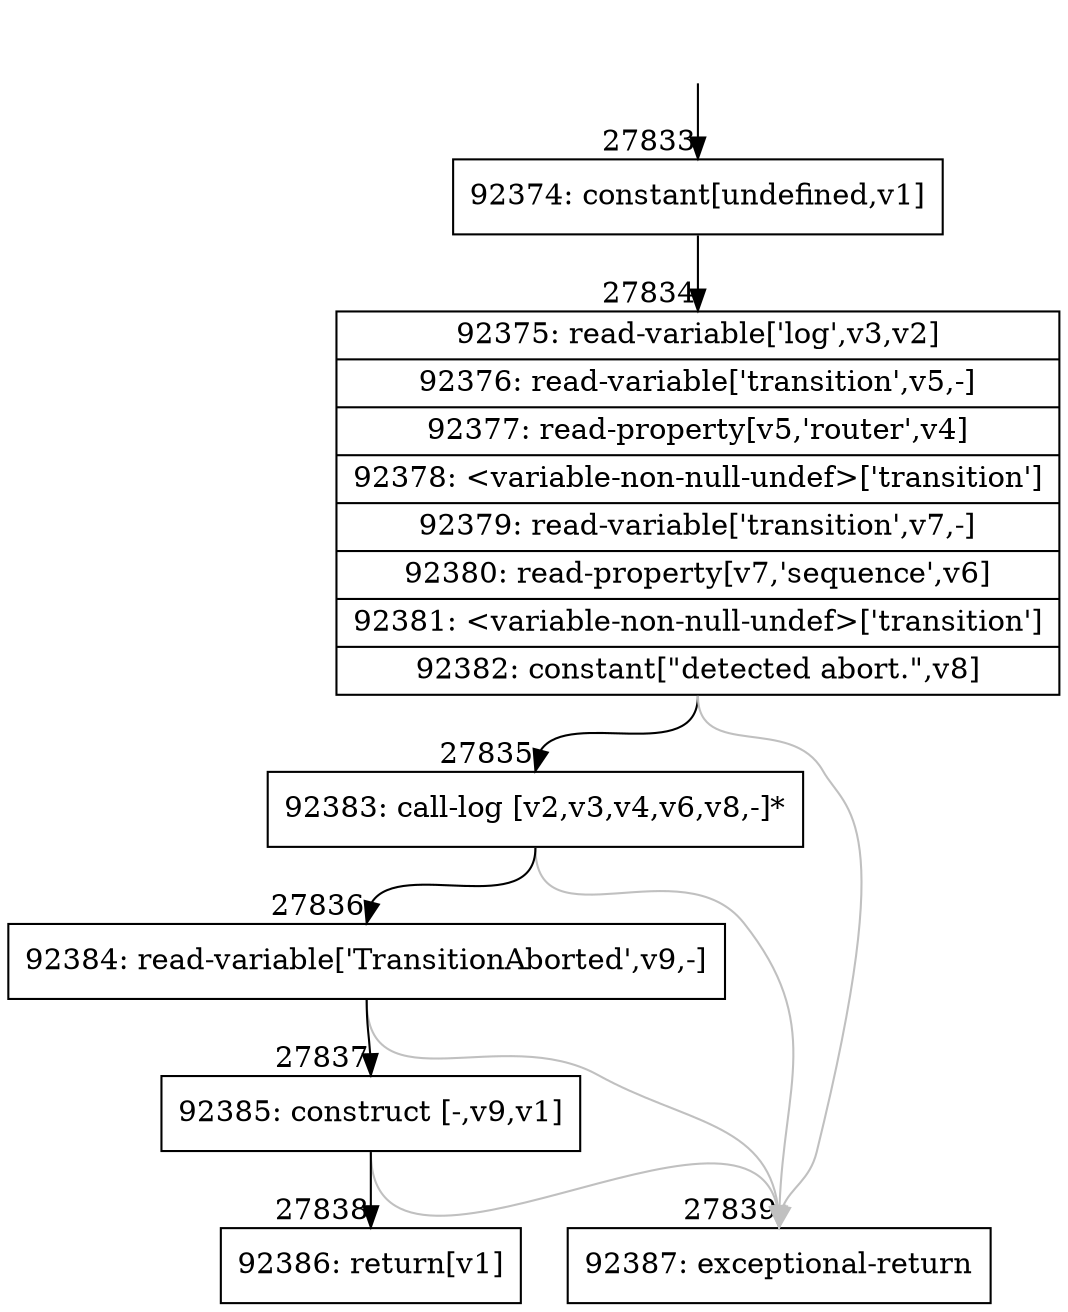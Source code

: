 digraph {
rankdir="TD"
BB_entry2432[shape=none,label=""];
BB_entry2432 -> BB27833 [tailport=s, headport=n, headlabel="    27833"]
BB27833 [shape=record label="{92374: constant[undefined,v1]}" ] 
BB27833 -> BB27834 [tailport=s, headport=n, headlabel="      27834"]
BB27834 [shape=record label="{92375: read-variable['log',v3,v2]|92376: read-variable['transition',v5,-]|92377: read-property[v5,'router',v4]|92378: \<variable-non-null-undef\>['transition']|92379: read-variable['transition',v7,-]|92380: read-property[v7,'sequence',v6]|92381: \<variable-non-null-undef\>['transition']|92382: constant[\"detected abort.\",v8]}" ] 
BB27834 -> BB27835 [tailport=s, headport=n, headlabel="      27835"]
BB27834 -> BB27839 [tailport=s, headport=n, color=gray, headlabel="      27839"]
BB27835 [shape=record label="{92383: call-log [v2,v3,v4,v6,v8,-]*}" ] 
BB27835 -> BB27836 [tailport=s, headport=n, headlabel="      27836"]
BB27835 -> BB27839 [tailport=s, headport=n, color=gray]
BB27836 [shape=record label="{92384: read-variable['TransitionAborted',v9,-]}" ] 
BB27836 -> BB27837 [tailport=s, headport=n, headlabel="      27837"]
BB27836 -> BB27839 [tailport=s, headport=n, color=gray]
BB27837 [shape=record label="{92385: construct [-,v9,v1]}" ] 
BB27837 -> BB27838 [tailport=s, headport=n, headlabel="      27838"]
BB27837 -> BB27839 [tailport=s, headport=n, color=gray]
BB27838 [shape=record label="{92386: return[v1]}" ] 
BB27839 [shape=record label="{92387: exceptional-return}" ] 
//#$~ 49998
}
